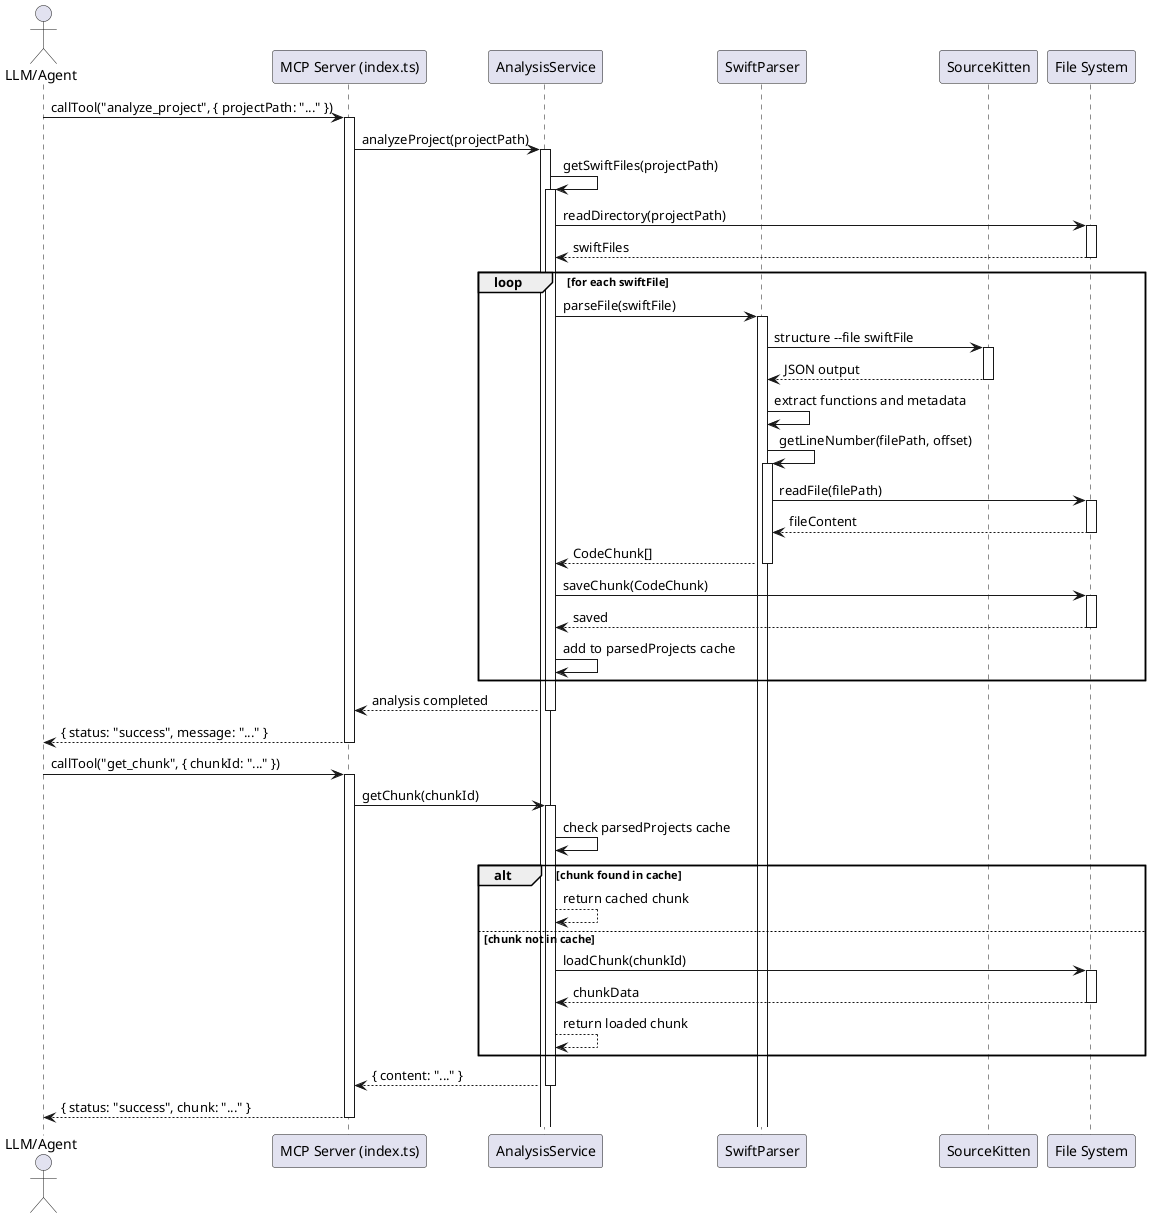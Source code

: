 @startuml

actor "LLM/Agent" as LLM
participant "MCP Server (index.ts)" as Server
participant "AnalysisService" as AS
participant "SwiftParser" as SP
participant "SourceKitten" as SK
participant "File System" as FS

LLM -> Server: callTool("analyze_project", { projectPath: "..." })
activate Server
Server -> AS: analyzeProject(projectPath)
activate AS
AS -> AS: getSwiftFiles(projectPath)
activate AS
AS -> FS: readDirectory(projectPath)
activate FS
FS --> AS: swiftFiles
deactivate FS
loop for each swiftFile
  AS -> SP: parseFile(swiftFile)
  activate SP
  SP -> SK: structure --file swiftFile
  activate SK
  SK --> SP: JSON output
  deactivate SK
  SP -> SP: extract functions and metadata
  SP -> SP: getLineNumber(filePath, offset)
  activate SP
  SP -> FS: readFile(filePath)
  activate FS
  FS --> SP: fileContent
  deactivate FS
  SP --> AS: CodeChunk[]
  deactivate SP
  AS -> FS: saveChunk(CodeChunk)
  activate FS
  FS --> AS: saved
  deactivate FS
  AS -> AS: add to parsedProjects cache
end
AS --> Server: analysis completed
deactivate AS
Server --> LLM: { status: "success", message: "..." }
deactivate Server

LLM -> Server: callTool("get_chunk", { chunkId: "..." })
activate Server
Server -> AS: getChunk(chunkId)
activate AS
AS -> AS: check parsedProjects cache
alt chunk found in cache
  AS --> AS: return cached chunk
else chunk not in cache
  AS -> FS: loadChunk(chunkId)
  activate FS
  FS --> AS: chunkData
  deactivate FS
  AS --> AS: return loaded chunk
end
AS --> Server: { content: "..." }
deactivate AS
Server --> LLM: { status: "success", chunk: "..." }
deactivate Server

@enduml

